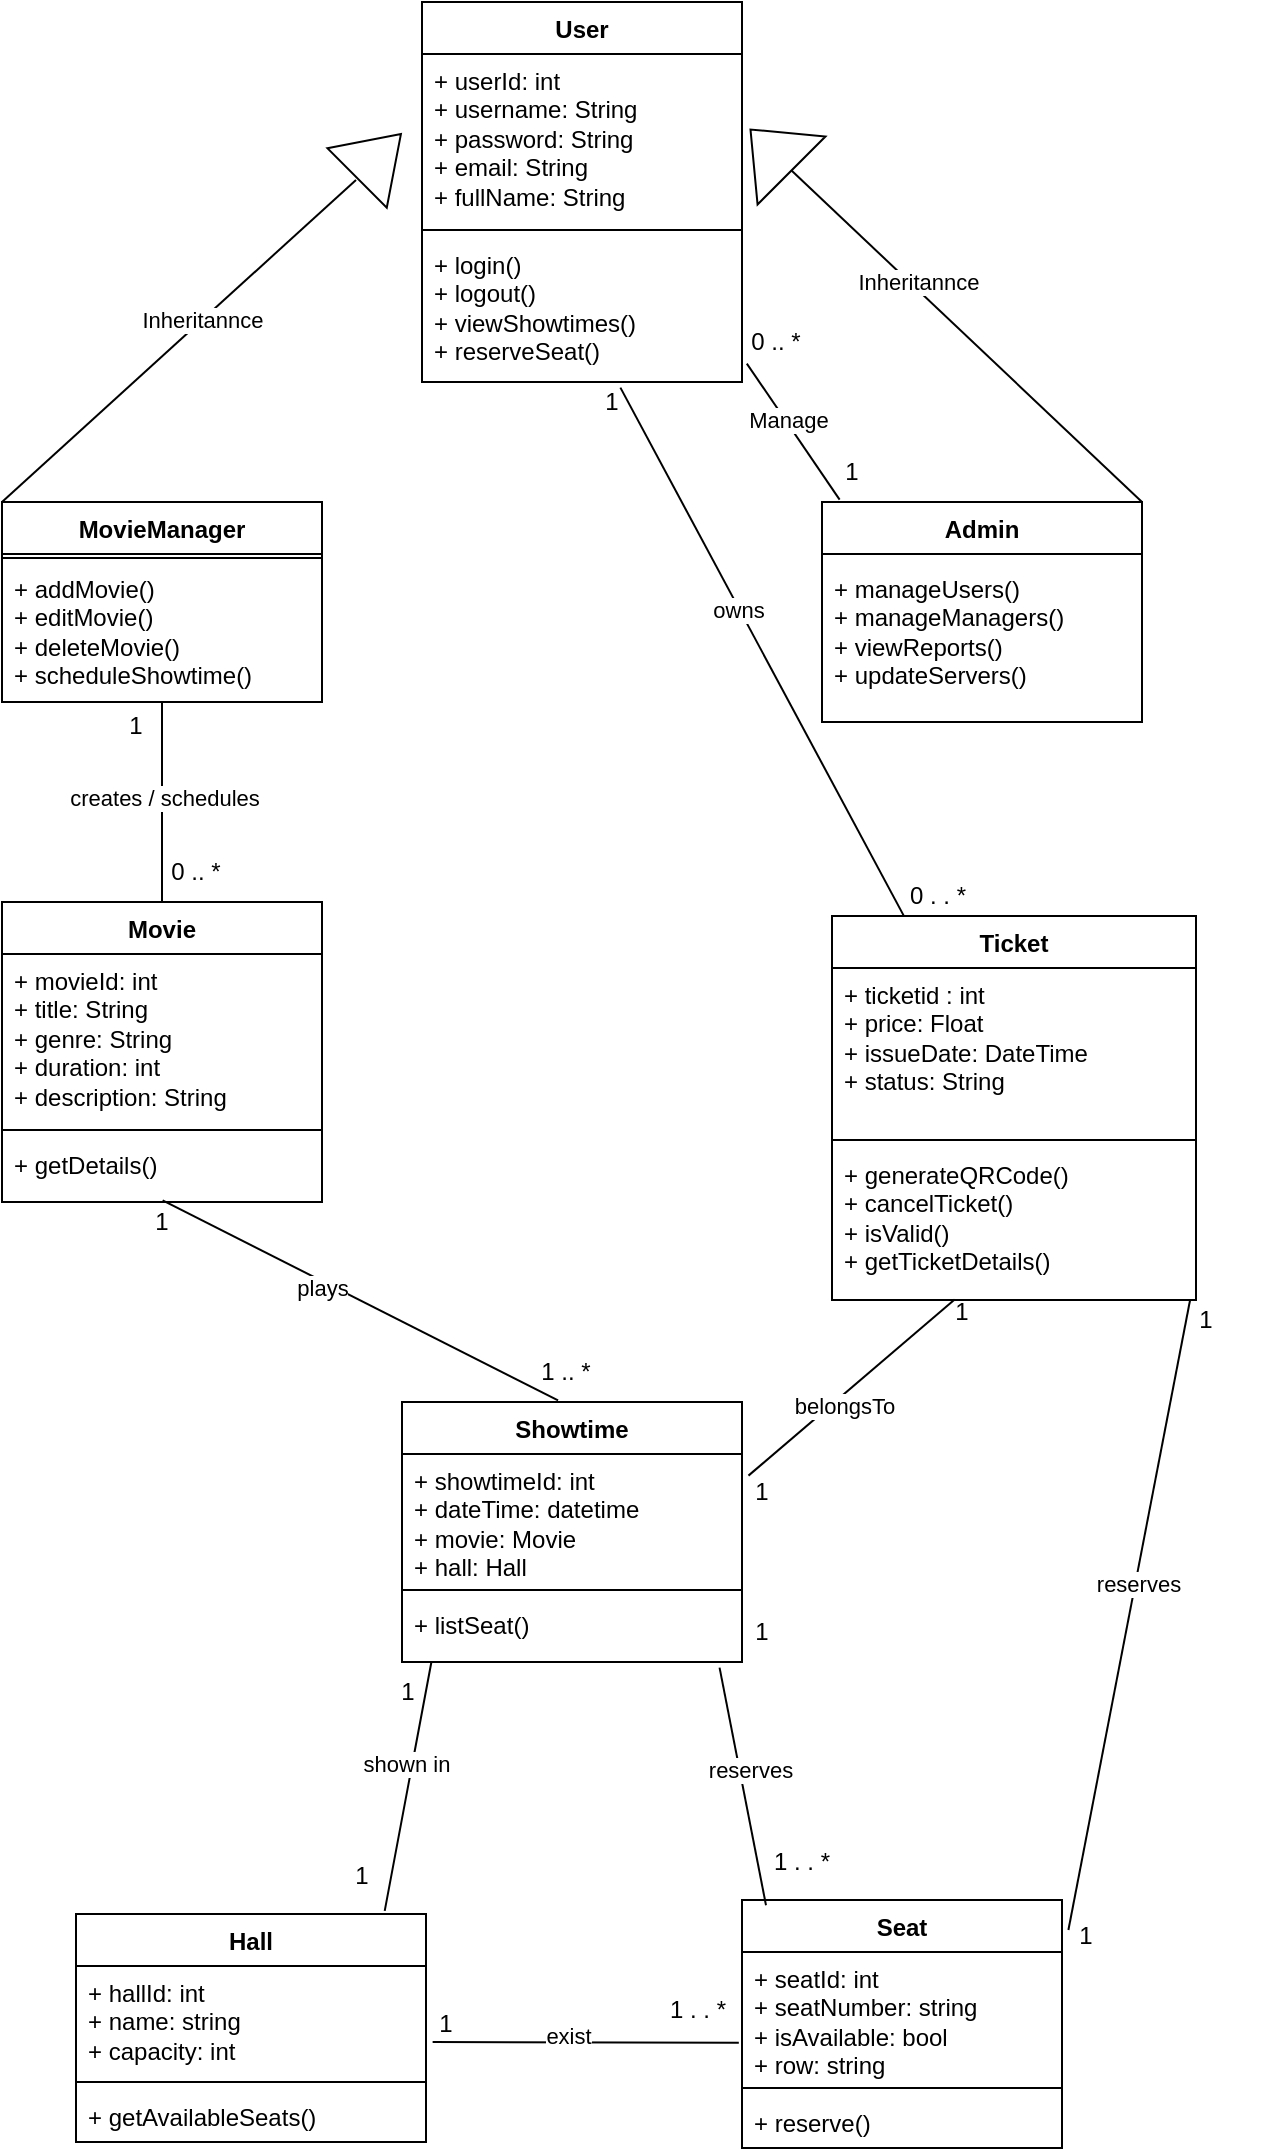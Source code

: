 <mxfile version="26.2.15">
  <diagram name="Page-1" id="NoKPaxbxFGTv014XOS35">
    <mxGraphModel dx="1489" dy="2006" grid="0" gridSize="10" guides="1" tooltips="1" connect="1" arrows="1" fold="1" page="1" pageScale="1" pageWidth="850" pageHeight="1100" math="0" shadow="0">
      <root>
        <mxCell id="0" />
        <mxCell id="1" parent="0" />
        <mxCell id="Ntmfe4oQLPcponl_sA21-1" value="User" style="swimlane;fontStyle=1;align=center;verticalAlign=top;childLayout=stackLayout;horizontal=1;startSize=26;horizontalStack=0;resizeParent=1;resizeParentMax=0;resizeLast=0;collapsible=1;marginBottom=0;whiteSpace=wrap;html=1;" parent="1" vertex="1">
          <mxGeometry x="330" y="-340" width="160" height="190" as="geometry">
            <mxRectangle x="220" y="160" width="70" height="30" as="alternateBounds" />
          </mxGeometry>
        </mxCell>
        <mxCell id="Ntmfe4oQLPcponl_sA21-2" value="&lt;div&gt;+ userId: int&lt;/div&gt;&lt;div&gt;+ username: String&lt;/div&gt;&lt;div&gt;+ password: String&lt;/div&gt;&lt;div&gt;+ email: String&lt;/div&gt;&lt;div&gt;+ fullName: String&lt;/div&gt;" style="text;strokeColor=none;fillColor=none;align=left;verticalAlign=top;spacingLeft=4;spacingRight=4;overflow=hidden;rotatable=0;points=[[0,0.5],[1,0.5]];portConstraint=eastwest;whiteSpace=wrap;html=1;" parent="Ntmfe4oQLPcponl_sA21-1" vertex="1">
          <mxGeometry y="26" width="160" height="84" as="geometry" />
        </mxCell>
        <mxCell id="Ntmfe4oQLPcponl_sA21-3" value="" style="line;strokeWidth=1;fillColor=none;align=left;verticalAlign=middle;spacingTop=-1;spacingLeft=3;spacingRight=3;rotatable=0;labelPosition=right;points=[];portConstraint=eastwest;strokeColor=inherit;" parent="Ntmfe4oQLPcponl_sA21-1" vertex="1">
          <mxGeometry y="110" width="160" height="8" as="geometry" />
        </mxCell>
        <mxCell id="Ntmfe4oQLPcponl_sA21-4" value="&lt;div&gt;&lt;div&gt;+ login()&lt;/div&gt;&lt;div&gt;+ logout()&lt;/div&gt;&lt;div&gt;+ viewShowtimes()&lt;/div&gt;&lt;div&gt;+ reserveSeat()&lt;/div&gt;&lt;/div&gt;" style="text;strokeColor=none;fillColor=none;align=left;verticalAlign=top;spacingLeft=4;spacingRight=4;overflow=hidden;rotatable=0;points=[[0,0.5],[1,0.5]];portConstraint=eastwest;whiteSpace=wrap;html=1;" parent="Ntmfe4oQLPcponl_sA21-1" vertex="1">
          <mxGeometry y="118" width="160" height="72" as="geometry" />
        </mxCell>
        <mxCell id="Ntmfe4oQLPcponl_sA21-5" value="Movie" style="swimlane;fontStyle=1;align=center;verticalAlign=top;childLayout=stackLayout;horizontal=1;startSize=26;horizontalStack=0;resizeParent=1;resizeParentMax=0;resizeLast=0;collapsible=1;marginBottom=0;whiteSpace=wrap;html=1;" parent="1" vertex="1">
          <mxGeometry x="120" y="110" width="160" height="150" as="geometry" />
        </mxCell>
        <mxCell id="Ntmfe4oQLPcponl_sA21-6" value="&lt;div&gt;+ movieId: int&lt;/div&gt;&lt;div&gt;+ title: String&lt;/div&gt;&lt;div&gt;+ genre: String&lt;/div&gt;&lt;div&gt;+ duration: int&lt;/div&gt;&lt;div&gt;+ description: String&lt;/div&gt;" style="text;strokeColor=none;fillColor=none;align=left;verticalAlign=top;spacingLeft=4;spacingRight=4;overflow=hidden;rotatable=0;points=[[0,0.5],[1,0.5]];portConstraint=eastwest;whiteSpace=wrap;html=1;" parent="Ntmfe4oQLPcponl_sA21-5" vertex="1">
          <mxGeometry y="26" width="160" height="84" as="geometry" />
        </mxCell>
        <mxCell id="Ntmfe4oQLPcponl_sA21-7" value="" style="line;strokeWidth=1;fillColor=none;align=left;verticalAlign=middle;spacingTop=-1;spacingLeft=3;spacingRight=3;rotatable=0;labelPosition=right;points=[];portConstraint=eastwest;strokeColor=inherit;" parent="Ntmfe4oQLPcponl_sA21-5" vertex="1">
          <mxGeometry y="110" width="160" height="8" as="geometry" />
        </mxCell>
        <mxCell id="Ntmfe4oQLPcponl_sA21-8" value="&lt;div&gt;+ getDetails()&lt;/div&gt;" style="text;strokeColor=none;fillColor=none;align=left;verticalAlign=top;spacingLeft=4;spacingRight=4;overflow=hidden;rotatable=0;points=[[0,0.5],[1,0.5]];portConstraint=eastwest;whiteSpace=wrap;html=1;" parent="Ntmfe4oQLPcponl_sA21-5" vertex="1">
          <mxGeometry y="118" width="160" height="32" as="geometry" />
        </mxCell>
        <mxCell id="Ntmfe4oQLPcponl_sA21-9" value="Showtime" style="swimlane;fontStyle=1;align=center;verticalAlign=top;childLayout=stackLayout;horizontal=1;startSize=26;horizontalStack=0;resizeParent=1;resizeParentMax=0;resizeLast=0;collapsible=1;marginBottom=0;whiteSpace=wrap;html=1;" parent="1" vertex="1">
          <mxGeometry x="320" y="360" width="170" height="130" as="geometry">
            <mxRectangle x="320" y="300" width="90" height="30" as="alternateBounds" />
          </mxGeometry>
        </mxCell>
        <mxCell id="Ntmfe4oQLPcponl_sA21-10" value="&lt;div&gt;+ showtimeId: int&lt;/div&gt;&lt;div&gt;+ dateTime: datetime&lt;/div&gt;&lt;div&gt;+ movie: Movie&lt;/div&gt;&lt;div&gt;+ hall: Hall&lt;/div&gt;" style="text;strokeColor=none;fillColor=none;align=left;verticalAlign=top;spacingLeft=4;spacingRight=4;overflow=hidden;rotatable=0;points=[[0,0.5],[1,0.5]];portConstraint=eastwest;whiteSpace=wrap;html=1;" parent="Ntmfe4oQLPcponl_sA21-9" vertex="1">
          <mxGeometry y="26" width="170" height="64" as="geometry" />
        </mxCell>
        <mxCell id="Ntmfe4oQLPcponl_sA21-11" value="" style="line;strokeWidth=1;fillColor=none;align=left;verticalAlign=middle;spacingTop=-1;spacingLeft=3;spacingRight=3;rotatable=0;labelPosition=right;points=[];portConstraint=eastwest;strokeColor=inherit;" parent="Ntmfe4oQLPcponl_sA21-9" vertex="1">
          <mxGeometry y="90" width="170" height="8" as="geometry" />
        </mxCell>
        <mxCell id="Ntmfe4oQLPcponl_sA21-12" value="+ listSeat()" style="text;strokeColor=none;fillColor=none;align=left;verticalAlign=top;spacingLeft=4;spacingRight=4;overflow=hidden;rotatable=0;points=[[0,0.5],[1,0.5]];portConstraint=eastwest;whiteSpace=wrap;html=1;" parent="Ntmfe4oQLPcponl_sA21-9" vertex="1">
          <mxGeometry y="98" width="170" height="32" as="geometry" />
        </mxCell>
        <mxCell id="Ntmfe4oQLPcponl_sA21-21" value="Seat" style="swimlane;fontStyle=1;align=center;verticalAlign=top;childLayout=stackLayout;horizontal=1;startSize=26;horizontalStack=0;resizeParent=1;resizeParentMax=0;resizeLast=0;collapsible=1;marginBottom=0;whiteSpace=wrap;html=1;" parent="1" vertex="1">
          <mxGeometry x="490" y="609" width="160" height="124" as="geometry" />
        </mxCell>
        <mxCell id="Ntmfe4oQLPcponl_sA21-22" value="&lt;div&gt;+ seatId: int&lt;/div&gt;&lt;div&gt;+ seatNumber: string&lt;/div&gt;&lt;div&gt;+ isAvailable: bool&lt;/div&gt;&lt;div&gt;+ row: string&lt;/div&gt;&lt;div&gt;&lt;br&gt;&lt;/div&gt;" style="text;strokeColor=none;fillColor=none;align=left;verticalAlign=top;spacingLeft=4;spacingRight=4;overflow=hidden;rotatable=0;points=[[0,0.5],[1,0.5]];portConstraint=eastwest;whiteSpace=wrap;html=1;flipH=1;" parent="Ntmfe4oQLPcponl_sA21-21" vertex="1">
          <mxGeometry y="26" width="160" height="64" as="geometry" />
        </mxCell>
        <mxCell id="Ntmfe4oQLPcponl_sA21-23" value="" style="line;strokeWidth=1;fillColor=none;align=left;verticalAlign=middle;spacingTop=-1;spacingLeft=3;spacingRight=3;rotatable=0;labelPosition=right;points=[];portConstraint=eastwest;strokeColor=inherit;" parent="Ntmfe4oQLPcponl_sA21-21" vertex="1">
          <mxGeometry y="90" width="160" height="8" as="geometry" />
        </mxCell>
        <mxCell id="Ntmfe4oQLPcponl_sA21-24" value="+ reserve()" style="text;strokeColor=none;fillColor=none;align=left;verticalAlign=top;spacingLeft=4;spacingRight=4;overflow=hidden;rotatable=0;points=[[0,0.5],[1,0.5]];portConstraint=eastwest;whiteSpace=wrap;html=1;" parent="Ntmfe4oQLPcponl_sA21-21" vertex="1">
          <mxGeometry y="98" width="160" height="26" as="geometry" />
        </mxCell>
        <mxCell id="Ntmfe4oQLPcponl_sA21-25" value="Hall" style="swimlane;fontStyle=1;align=center;verticalAlign=top;childLayout=stackLayout;horizontal=1;startSize=26;horizontalStack=0;resizeParent=1;resizeParentMax=0;resizeLast=0;collapsible=1;marginBottom=0;whiteSpace=wrap;html=1;" parent="1" vertex="1">
          <mxGeometry x="157" y="616" width="175" height="114" as="geometry" />
        </mxCell>
        <mxCell id="Ntmfe4oQLPcponl_sA21-26" value="&lt;div&gt;+ hallId: int&lt;/div&gt;&lt;div&gt;+ name: string&lt;/div&gt;&lt;div&gt;+ capacity: int&lt;/div&gt;" style="text;strokeColor=none;fillColor=none;align=left;verticalAlign=top;spacingLeft=4;spacingRight=4;overflow=hidden;rotatable=0;points=[[0,0.5],[1,0.5]];portConstraint=eastwest;whiteSpace=wrap;html=1;" parent="Ntmfe4oQLPcponl_sA21-25" vertex="1">
          <mxGeometry y="26" width="175" height="54" as="geometry" />
        </mxCell>
        <mxCell id="Ntmfe4oQLPcponl_sA21-27" value="" style="line;strokeWidth=1;fillColor=none;align=left;verticalAlign=middle;spacingTop=-1;spacingLeft=3;spacingRight=3;rotatable=0;labelPosition=right;points=[];portConstraint=eastwest;strokeColor=inherit;" parent="Ntmfe4oQLPcponl_sA21-25" vertex="1">
          <mxGeometry y="80" width="175" height="8" as="geometry" />
        </mxCell>
        <mxCell id="Ntmfe4oQLPcponl_sA21-28" value="+ getAvailableSeats()" style="text;strokeColor=none;fillColor=none;align=left;verticalAlign=top;spacingLeft=4;spacingRight=4;overflow=hidden;rotatable=0;points=[[0,0.5],[1,0.5]];portConstraint=eastwest;whiteSpace=wrap;html=1;" parent="Ntmfe4oQLPcponl_sA21-25" vertex="1">
          <mxGeometry y="88" width="175" height="26" as="geometry" />
        </mxCell>
        <mxCell id="Ntmfe4oQLPcponl_sA21-45" value="Admin" style="swimlane;fontStyle=1;align=center;verticalAlign=top;childLayout=stackLayout;horizontal=1;startSize=26;horizontalStack=0;resizeParent=1;resizeParentMax=0;resizeLast=0;collapsible=1;marginBottom=0;whiteSpace=wrap;html=1;" parent="1" vertex="1">
          <mxGeometry x="530" y="-90" width="160" height="110" as="geometry" />
        </mxCell>
        <mxCell id="Ntmfe4oQLPcponl_sA21-46" value="+ field: type" style="text;strokeColor=none;fillColor=none;align=left;verticalAlign=top;spacingLeft=4;spacingRight=4;overflow=hidden;rotatable=0;points=[[0,0.5],[1,0.5]];portConstraint=eastwest;whiteSpace=wrap;html=1;" parent="Ntmfe4oQLPcponl_sA21-45" vertex="1">
          <mxGeometry y="26" width="160" height="4" as="geometry" />
        </mxCell>
        <mxCell id="Ntmfe4oQLPcponl_sA21-47" value="" style="line;strokeWidth=1;fillColor=none;align=left;verticalAlign=middle;spacingTop=-1;spacingLeft=3;spacingRight=3;rotatable=0;labelPosition=right;points=[];portConstraint=eastwest;strokeColor=inherit;" parent="Ntmfe4oQLPcponl_sA21-45" vertex="1">
          <mxGeometry y="30" width="160" as="geometry" />
        </mxCell>
        <mxCell id="Ntmfe4oQLPcponl_sA21-48" value="&lt;div&gt;+ manageUsers()&lt;/div&gt;&lt;div&gt;+ manageManagers()&lt;/div&gt;&lt;div&gt;+ viewReports()&lt;/div&gt;&lt;div&gt;+ updateServers()&lt;/div&gt;" style="text;strokeColor=none;fillColor=none;align=left;verticalAlign=top;spacingLeft=4;spacingRight=4;overflow=hidden;rotatable=0;points=[[0,0.5],[1,0.5]];portConstraint=eastwest;whiteSpace=wrap;html=1;" parent="Ntmfe4oQLPcponl_sA21-45" vertex="1">
          <mxGeometry y="30" width="160" height="80" as="geometry" />
        </mxCell>
        <mxCell id="Ntmfe4oQLPcponl_sA21-50" value="MovieManager" style="swimlane;fontStyle=1;align=center;verticalAlign=top;childLayout=stackLayout;horizontal=1;startSize=26;horizontalStack=0;resizeParent=1;resizeParentMax=0;resizeLast=0;collapsible=1;marginBottom=0;whiteSpace=wrap;html=1;" parent="1" vertex="1">
          <mxGeometry x="120" y="-90" width="160" height="100" as="geometry" />
        </mxCell>
        <mxCell id="Ntmfe4oQLPcponl_sA21-52" value="" style="line;strokeWidth=1;fillColor=none;align=left;verticalAlign=middle;spacingTop=-1;spacingLeft=3;spacingRight=3;rotatable=0;labelPosition=right;points=[];portConstraint=eastwest;strokeColor=inherit;" parent="Ntmfe4oQLPcponl_sA21-50" vertex="1">
          <mxGeometry y="26" width="160" height="4" as="geometry" />
        </mxCell>
        <mxCell id="Ntmfe4oQLPcponl_sA21-53" value="&lt;div&gt;+ addMovie()&lt;/div&gt;&lt;div&gt;+ editMovie()&lt;/div&gt;&lt;div&gt;+ deleteMovie()&lt;/div&gt;&lt;div&gt;+ scheduleShowtime()&lt;/div&gt;" style="text;strokeColor=none;fillColor=none;align=left;verticalAlign=top;spacingLeft=4;spacingRight=4;overflow=hidden;rotatable=0;points=[[0,0.5],[1,0.5]];portConstraint=eastwest;whiteSpace=wrap;html=1;" parent="Ntmfe4oQLPcponl_sA21-50" vertex="1">
          <mxGeometry y="30" width="160" height="70" as="geometry" />
        </mxCell>
        <mxCell id="Ntmfe4oQLPcponl_sA21-62" value="" style="endArrow=none;html=1;rounded=0;exitX=0.5;exitY=0;exitDx=0;exitDy=0;" parent="1" source="Ntmfe4oQLPcponl_sA21-5" edge="1">
          <mxGeometry width="50" height="50" relative="1" as="geometry">
            <mxPoint x="200" y="100" as="sourcePoint" />
            <mxPoint x="200" y="10" as="targetPoint" />
          </mxGeometry>
        </mxCell>
        <mxCell id="Ntmfe4oQLPcponl_sA21-66" value="creates / schedules" style="edgeLabel;html=1;align=center;verticalAlign=middle;resizable=0;points=[];" parent="Ntmfe4oQLPcponl_sA21-62" vertex="1" connectable="0">
          <mxGeometry x="0.044" y="-1" relative="1" as="geometry">
            <mxPoint as="offset" />
          </mxGeometry>
        </mxCell>
        <mxCell id="Ntmfe4oQLPcponl_sA21-63" value="" style="endArrow=none;html=1;rounded=0;entryX=0.502;entryY=0.975;entryDx=0;entryDy=0;entryPerimeter=0;exitX=0.459;exitY=-0.006;exitDx=0;exitDy=0;exitPerimeter=0;" parent="1" source="Ntmfe4oQLPcponl_sA21-9" target="Ntmfe4oQLPcponl_sA21-8" edge="1">
          <mxGeometry width="50" height="50" relative="1" as="geometry">
            <mxPoint x="200" y="350" as="sourcePoint" />
            <mxPoint x="450" y="420" as="targetPoint" />
            <Array as="points" />
          </mxGeometry>
        </mxCell>
        <mxCell id="Ntmfe4oQLPcponl_sA21-67" value="plays" style="edgeLabel;html=1;align=center;verticalAlign=middle;resizable=0;points=[];" parent="Ntmfe4oQLPcponl_sA21-63" vertex="1" connectable="0">
          <mxGeometry x="0.184" y="3" relative="1" as="geometry">
            <mxPoint as="offset" />
          </mxGeometry>
        </mxCell>
        <mxCell id="Tp_aORpAaitNmdog78yB-1" value="" style="triangle;whiteSpace=wrap;html=1;rotation=-45;" vertex="1" parent="1">
          <mxGeometry x="293" y="-284" width="31" height="42" as="geometry" />
        </mxCell>
        <mxCell id="Tp_aORpAaitNmdog78yB-7" value="" style="triangle;whiteSpace=wrap;html=1;rotation=-135;" vertex="1" parent="1">
          <mxGeometry x="490" y="-290" width="29" height="48" as="geometry" />
        </mxCell>
        <mxCell id="Tp_aORpAaitNmdog78yB-8" value="" style="endArrow=none;html=1;rounded=0;exitX=0;exitY=0;exitDx=0;exitDy=0;" edge="1" parent="1" source="Ntmfe4oQLPcponl_sA21-50">
          <mxGeometry width="50" height="50" relative="1" as="geometry">
            <mxPoint x="188" y="-93" as="sourcePoint" />
            <mxPoint x="297" y="-251" as="targetPoint" />
          </mxGeometry>
        </mxCell>
        <mxCell id="Tp_aORpAaitNmdog78yB-10" value="Inheritannce" style="edgeLabel;html=1;align=center;verticalAlign=middle;resizable=0;points=[];" vertex="1" connectable="0" parent="Tp_aORpAaitNmdog78yB-8">
          <mxGeometry x="0.127" relative="1" as="geometry">
            <mxPoint as="offset" />
          </mxGeometry>
        </mxCell>
        <mxCell id="Tp_aORpAaitNmdog78yB-9" value="" style="endArrow=none;html=1;rounded=0;exitX=1;exitY=0;exitDx=0;exitDy=0;entryX=0;entryY=0.5;entryDx=0;entryDy=0;" edge="1" parent="1" source="Ntmfe4oQLPcponl_sA21-45" target="Tp_aORpAaitNmdog78yB-7">
          <mxGeometry width="50" height="50" relative="1" as="geometry">
            <mxPoint x="689" y="-106" as="sourcePoint" />
            <mxPoint x="739" y="-156" as="targetPoint" />
          </mxGeometry>
        </mxCell>
        <mxCell id="Tp_aORpAaitNmdog78yB-12" value="Inheritannce" style="edgeLabel;html=1;align=center;verticalAlign=middle;resizable=0;points=[];" vertex="1" connectable="0" parent="Tp_aORpAaitNmdog78yB-9">
          <mxGeometry x="0.308" y="-3" relative="1" as="geometry">
            <mxPoint as="offset" />
          </mxGeometry>
        </mxCell>
        <mxCell id="Tp_aORpAaitNmdog78yB-15" value="" style="endArrow=none;html=1;rounded=0;exitX=1.015;exitY=0.872;exitDx=0;exitDy=0;exitPerimeter=0;entryX=0.055;entryY=-0.011;entryDx=0;entryDy=0;entryPerimeter=0;" edge="1" parent="1" source="Ntmfe4oQLPcponl_sA21-4" target="Ntmfe4oQLPcponl_sA21-45">
          <mxGeometry width="50" height="50" relative="1" as="geometry">
            <mxPoint x="504" y="-105" as="sourcePoint" />
            <mxPoint x="554" y="-155" as="targetPoint" />
          </mxGeometry>
        </mxCell>
        <mxCell id="Tp_aORpAaitNmdog78yB-17" value="Manage" style="edgeLabel;html=1;align=center;verticalAlign=middle;resizable=0;points=[];" vertex="1" connectable="0" parent="Tp_aORpAaitNmdog78yB-15">
          <mxGeometry x="-0.173" y="1" relative="1" as="geometry">
            <mxPoint as="offset" />
          </mxGeometry>
        </mxCell>
        <mxCell id="Tp_aORpAaitNmdog78yB-16" value="0 .. *" style="text;html=1;align=center;verticalAlign=middle;whiteSpace=wrap;rounded=0;" vertex="1" parent="1">
          <mxGeometry x="477" y="-185" width="60" height="30" as="geometry" />
        </mxCell>
        <mxCell id="Tp_aORpAaitNmdog78yB-19" value="1" style="text;html=1;align=center;verticalAlign=middle;whiteSpace=wrap;rounded=0;" vertex="1" parent="1">
          <mxGeometry x="515" y="-120" width="60" height="30" as="geometry" />
        </mxCell>
        <mxCell id="Tp_aORpAaitNmdog78yB-20" value="1" style="text;html=1;align=center;verticalAlign=middle;whiteSpace=wrap;rounded=0;" vertex="1" parent="1">
          <mxGeometry x="170" y="255" width="60" height="30" as="geometry" />
        </mxCell>
        <mxCell id="Tp_aORpAaitNmdog78yB-21" value="1 .. *" style="text;html=1;align=center;verticalAlign=middle;whiteSpace=wrap;rounded=0;" vertex="1" parent="1">
          <mxGeometry x="372" y="330" width="60" height="30" as="geometry" />
        </mxCell>
        <mxCell id="Tp_aORpAaitNmdog78yB-28" value="1" style="text;html=1;align=center;verticalAlign=middle;whiteSpace=wrap;rounded=0;" vertex="1" parent="1">
          <mxGeometry x="157" y="7" width="60" height="30" as="geometry" />
        </mxCell>
        <mxCell id="Tp_aORpAaitNmdog78yB-29" value="0 .. *" style="text;html=1;align=center;verticalAlign=middle;whiteSpace=wrap;rounded=0;" vertex="1" parent="1">
          <mxGeometry x="187" y="80" width="60" height="30" as="geometry" />
        </mxCell>
        <mxCell id="Tp_aORpAaitNmdog78yB-36" value="Ticket" style="swimlane;fontStyle=1;align=center;verticalAlign=top;childLayout=stackLayout;horizontal=1;startSize=26;horizontalStack=0;resizeParent=1;resizeParentMax=0;resizeLast=0;collapsible=1;marginBottom=0;whiteSpace=wrap;html=1;" vertex="1" parent="1">
          <mxGeometry x="535" y="117" width="182" height="192" as="geometry" />
        </mxCell>
        <mxCell id="Tp_aORpAaitNmdog78yB-37" value="+ ticketid : int&lt;div&gt;+ price: Float&lt;/div&gt;&lt;div&gt;+ issueDate: DateTime&lt;/div&gt;&lt;div&gt;+ status: String&amp;nbsp;&lt;/div&gt;" style="text;strokeColor=none;fillColor=none;align=left;verticalAlign=top;spacingLeft=4;spacingRight=4;overflow=hidden;rotatable=0;points=[[0,0.5],[1,0.5]];portConstraint=eastwest;whiteSpace=wrap;html=1;" vertex="1" parent="Tp_aORpAaitNmdog78yB-36">
          <mxGeometry y="26" width="182" height="82" as="geometry" />
        </mxCell>
        <mxCell id="Tp_aORpAaitNmdog78yB-38" value="" style="line;strokeWidth=1;fillColor=none;align=left;verticalAlign=middle;spacingTop=-1;spacingLeft=3;spacingRight=3;rotatable=0;labelPosition=right;points=[];portConstraint=eastwest;strokeColor=inherit;" vertex="1" parent="Tp_aORpAaitNmdog78yB-36">
          <mxGeometry y="108" width="182" height="8" as="geometry" />
        </mxCell>
        <mxCell id="Tp_aORpAaitNmdog78yB-39" value="+ generateQRCode()&lt;div&gt;+ cancelTicket()&lt;/div&gt;&lt;div&gt;+ isValid()&lt;/div&gt;&lt;div&gt;+ getTicketDetails()&lt;/div&gt;" style="text;strokeColor=none;fillColor=none;align=left;verticalAlign=top;spacingLeft=4;spacingRight=4;overflow=hidden;rotatable=0;points=[[0,0.5],[1,0.5]];portConstraint=eastwest;whiteSpace=wrap;html=1;" vertex="1" parent="Tp_aORpAaitNmdog78yB-36">
          <mxGeometry y="116" width="182" height="76" as="geometry" />
        </mxCell>
        <mxCell id="Tp_aORpAaitNmdog78yB-40" value="" style="endArrow=none;html=1;rounded=0;entryX=0.62;entryY=1.039;entryDx=0;entryDy=0;entryPerimeter=0;exitX=0.197;exitY=-0.001;exitDx=0;exitDy=0;exitPerimeter=0;" edge="1" parent="1" source="Tp_aORpAaitNmdog78yB-36" target="Ntmfe4oQLPcponl_sA21-4">
          <mxGeometry width="50" height="50" relative="1" as="geometry">
            <mxPoint x="428" y="104" as="sourcePoint" />
            <mxPoint x="478" y="54" as="targetPoint" />
          </mxGeometry>
        </mxCell>
        <mxCell id="Tp_aORpAaitNmdog78yB-43" value="owns" style="edgeLabel;html=1;align=center;verticalAlign=middle;resizable=0;points=[];" vertex="1" connectable="0" parent="Tp_aORpAaitNmdog78yB-40">
          <mxGeometry x="0.166" y="1" relative="1" as="geometry">
            <mxPoint as="offset" />
          </mxGeometry>
        </mxCell>
        <mxCell id="Tp_aORpAaitNmdog78yB-41" value="1" style="text;html=1;align=center;verticalAlign=middle;whiteSpace=wrap;rounded=0;" vertex="1" parent="1">
          <mxGeometry x="395" y="-155" width="60" height="30" as="geometry" />
        </mxCell>
        <mxCell id="Tp_aORpAaitNmdog78yB-42" value="0 . . *" style="text;html=1;align=center;verticalAlign=middle;whiteSpace=wrap;rounded=0;" vertex="1" parent="1">
          <mxGeometry x="558" y="92" width="60" height="30" as="geometry" />
        </mxCell>
        <mxCell id="Tp_aORpAaitNmdog78yB-44" value="" style="endArrow=none;html=1;rounded=0;entryX=0.337;entryY=0.997;entryDx=0;entryDy=0;entryPerimeter=0;exitX=1.019;exitY=0.169;exitDx=0;exitDy=0;exitPerimeter=0;" edge="1" parent="1" source="Ntmfe4oQLPcponl_sA21-10" target="Tp_aORpAaitNmdog78yB-39">
          <mxGeometry width="50" height="50" relative="1" as="geometry">
            <mxPoint x="534" y="363" as="sourcePoint" />
            <mxPoint x="584" y="313" as="targetPoint" />
          </mxGeometry>
        </mxCell>
        <mxCell id="Tp_aORpAaitNmdog78yB-49" value="belongsTo" style="edgeLabel;html=1;align=center;verticalAlign=middle;resizable=0;points=[];" vertex="1" connectable="0" parent="Tp_aORpAaitNmdog78yB-44">
          <mxGeometry x="-0.127" y="-4" relative="1" as="geometry">
            <mxPoint as="offset" />
          </mxGeometry>
        </mxCell>
        <mxCell id="Tp_aORpAaitNmdog78yB-45" value="1" style="text;html=1;align=center;verticalAlign=middle;whiteSpace=wrap;rounded=0;" vertex="1" parent="1">
          <mxGeometry x="570" y="300" width="60" height="30" as="geometry" />
        </mxCell>
        <mxCell id="Tp_aORpAaitNmdog78yB-47" value="1" style="text;html=1;align=center;verticalAlign=middle;whiteSpace=wrap;rounded=0;" vertex="1" parent="1">
          <mxGeometry x="470" y="390" width="60" height="30" as="geometry" />
        </mxCell>
        <mxCell id="Tp_aORpAaitNmdog78yB-51" value="" style="endArrow=none;html=1;rounded=0;exitX=0.882;exitY=-0.014;exitDx=0;exitDy=0;exitPerimeter=0;entryX=0.087;entryY=0.987;entryDx=0;entryDy=0;entryPerimeter=0;" edge="1" parent="1" source="Ntmfe4oQLPcponl_sA21-25" target="Ntmfe4oQLPcponl_sA21-12">
          <mxGeometry width="50" height="50" relative="1" as="geometry">
            <mxPoint x="284" y="551" as="sourcePoint" />
            <mxPoint x="334" y="501" as="targetPoint" />
          </mxGeometry>
        </mxCell>
        <mxCell id="Tp_aORpAaitNmdog78yB-58" value="shown in" style="edgeLabel;html=1;align=center;verticalAlign=middle;resizable=0;points=[];" vertex="1" connectable="0" parent="Tp_aORpAaitNmdog78yB-51">
          <mxGeometry x="0.165" y="3" relative="1" as="geometry">
            <mxPoint as="offset" />
          </mxGeometry>
        </mxCell>
        <mxCell id="Tp_aORpAaitNmdog78yB-52" value="" style="endArrow=none;html=1;rounded=0;entryX=0.934;entryY=1.087;entryDx=0;entryDy=0;entryPerimeter=0;exitX=0.075;exitY=0.021;exitDx=0;exitDy=0;exitPerimeter=0;" edge="1" parent="1" source="Ntmfe4oQLPcponl_sA21-21" target="Ntmfe4oQLPcponl_sA21-12">
          <mxGeometry width="50" height="50" relative="1" as="geometry">
            <mxPoint x="394" y="602" as="sourcePoint" />
            <mxPoint x="444" y="552" as="targetPoint" />
          </mxGeometry>
        </mxCell>
        <mxCell id="Tp_aORpAaitNmdog78yB-59" value="reserves" style="edgeLabel;html=1;align=center;verticalAlign=middle;resizable=0;points=[];" vertex="1" connectable="0" parent="Tp_aORpAaitNmdog78yB-52">
          <mxGeometry x="0.146" y="-5" relative="1" as="geometry">
            <mxPoint y="1" as="offset" />
          </mxGeometry>
        </mxCell>
        <mxCell id="Tp_aORpAaitNmdog78yB-53" value="" style="endArrow=none;html=1;rounded=0;entryX=1.01;entryY=0.709;entryDx=0;entryDy=0;entryPerimeter=0;exitX=1.019;exitY=0.704;exitDx=0;exitDy=0;exitPerimeter=0;" edge="1" parent="1" source="Ntmfe4oQLPcponl_sA21-26" target="Ntmfe4oQLPcponl_sA21-22">
          <mxGeometry width="50" height="50" relative="1" as="geometry">
            <mxPoint x="379" y="907" as="sourcePoint" />
            <mxPoint x="429" y="857" as="targetPoint" />
          </mxGeometry>
        </mxCell>
        <mxCell id="Tp_aORpAaitNmdog78yB-60" value="exist" style="edgeLabel;html=1;align=center;verticalAlign=middle;resizable=0;points=[];" vertex="1" connectable="0" parent="Tp_aORpAaitNmdog78yB-53">
          <mxGeometry x="-0.127" y="3" relative="1" as="geometry">
            <mxPoint as="offset" />
          </mxGeometry>
        </mxCell>
        <mxCell id="Tp_aORpAaitNmdog78yB-54" value="" style="endArrow=none;html=1;rounded=0;entryX=0.984;entryY=0.997;entryDx=0;entryDy=0;entryPerimeter=0;exitX=1.02;exitY=0.121;exitDx=0;exitDy=0;exitPerimeter=0;" edge="1" parent="1" source="Ntmfe4oQLPcponl_sA21-21" target="Tp_aORpAaitNmdog78yB-39">
          <mxGeometry width="50" height="50" relative="1" as="geometry">
            <mxPoint x="671" y="369" as="sourcePoint" />
            <mxPoint x="721" y="319" as="targetPoint" />
          </mxGeometry>
        </mxCell>
        <mxCell id="Tp_aORpAaitNmdog78yB-55" value="reserves" style="edgeLabel;html=1;align=center;verticalAlign=middle;resizable=0;points=[];" vertex="1" connectable="0" parent="Tp_aORpAaitNmdog78yB-54">
          <mxGeometry x="0.104" y="-1" relative="1" as="geometry">
            <mxPoint as="offset" />
          </mxGeometry>
        </mxCell>
        <mxCell id="Tp_aORpAaitNmdog78yB-56" value="1" style="text;html=1;align=center;verticalAlign=middle;whiteSpace=wrap;rounded=0;" vertex="1" parent="1">
          <mxGeometry x="692" y="304" width="60" height="30" as="geometry" />
        </mxCell>
        <mxCell id="Tp_aORpAaitNmdog78yB-57" value="1" style="text;html=1;align=center;verticalAlign=middle;whiteSpace=wrap;rounded=0;" vertex="1" parent="1">
          <mxGeometry x="632" y="612" width="60" height="30" as="geometry" />
        </mxCell>
        <mxCell id="Tp_aORpAaitNmdog78yB-61" value="1" style="text;html=1;align=center;verticalAlign=middle;whiteSpace=wrap;rounded=0;" vertex="1" parent="1">
          <mxGeometry x="293" y="490" width="60" height="30" as="geometry" />
        </mxCell>
        <mxCell id="Tp_aORpAaitNmdog78yB-62" value="1" style="text;html=1;align=center;verticalAlign=middle;whiteSpace=wrap;rounded=0;" vertex="1" parent="1">
          <mxGeometry x="270" y="582" width="60" height="30" as="geometry" />
        </mxCell>
        <mxCell id="Tp_aORpAaitNmdog78yB-63" value="1" style="text;html=1;align=center;verticalAlign=middle;whiteSpace=wrap;rounded=0;" vertex="1" parent="1">
          <mxGeometry x="312" y="656" width="60" height="30" as="geometry" />
        </mxCell>
        <mxCell id="Tp_aORpAaitNmdog78yB-64" value="1 . . *" style="text;html=1;align=center;verticalAlign=middle;whiteSpace=wrap;rounded=0;" vertex="1" parent="1">
          <mxGeometry x="438" y="649" width="60" height="30" as="geometry" />
        </mxCell>
        <mxCell id="Tp_aORpAaitNmdog78yB-66" value="1" style="text;html=1;align=center;verticalAlign=middle;whiteSpace=wrap;rounded=0;" vertex="1" parent="1">
          <mxGeometry x="470" y="460" width="60" height="30" as="geometry" />
        </mxCell>
        <mxCell id="Tp_aORpAaitNmdog78yB-67" value="1 . . *" style="text;html=1;align=center;verticalAlign=middle;whiteSpace=wrap;rounded=0;" vertex="1" parent="1">
          <mxGeometry x="490" y="575" width="60" height="30" as="geometry" />
        </mxCell>
      </root>
    </mxGraphModel>
  </diagram>
</mxfile>
